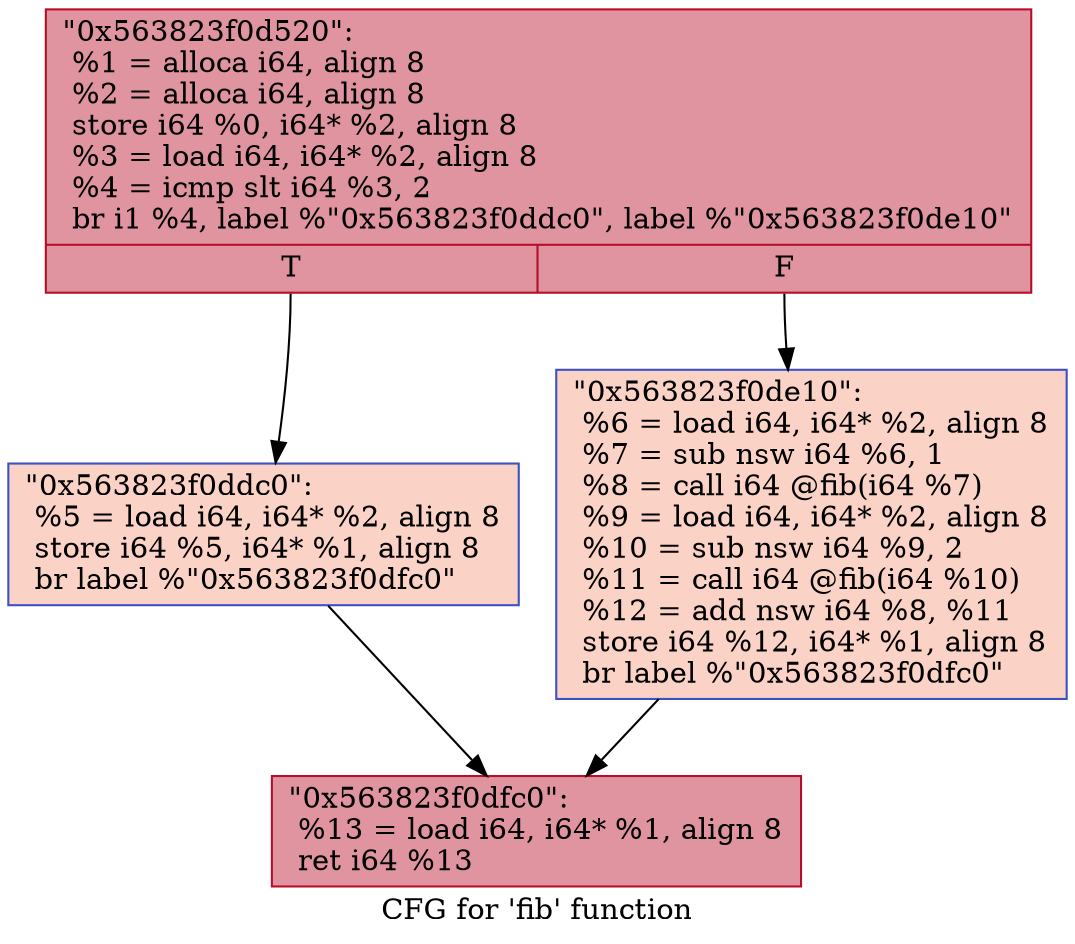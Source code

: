 digraph "CFG for 'fib' function" {
	label="CFG for 'fib' function";

	Node0x563823f0d520 [shape=record,color="#b70d28ff", style=filled, fillcolor="#b70d2870",label="{\"0x563823f0d520\":\l  %1 = alloca i64, align 8\l  %2 = alloca i64, align 8\l  store i64 %0, i64* %2, align 8\l  %3 = load i64, i64* %2, align 8\l  %4 = icmp slt i64 %3, 2\l  br i1 %4, label %\"0x563823f0ddc0\", label %\"0x563823f0de10\"\l|{<s0>T|<s1>F}}"];
	Node0x563823f0d520:s0 -> Node0x563823f0ddc0;
	Node0x563823f0d520:s1 -> Node0x563823f0de10;
	Node0x563823f0ddc0 [shape=record,color="#3d50c3ff", style=filled, fillcolor="#f59c7d70",label="{\"0x563823f0ddc0\":                                 \l  %5 = load i64, i64* %2, align 8\l  store i64 %5, i64* %1, align 8\l  br label %\"0x563823f0dfc0\"\l}"];
	Node0x563823f0ddc0 -> Node0x563823f0dfc0;
	Node0x563823f0de10 [shape=record,color="#3d50c3ff", style=filled, fillcolor="#f59c7d70",label="{\"0x563823f0de10\":                                 \l  %6 = load i64, i64* %2, align 8\l  %7 = sub nsw i64 %6, 1\l  %8 = call i64 @fib(i64 %7)\l  %9 = load i64, i64* %2, align 8\l  %10 = sub nsw i64 %9, 2\l  %11 = call i64 @fib(i64 %10)\l  %12 = add nsw i64 %8, %11\l  store i64 %12, i64* %1, align 8\l  br label %\"0x563823f0dfc0\"\l}"];
	Node0x563823f0de10 -> Node0x563823f0dfc0;
	Node0x563823f0dfc0 [shape=record,color="#b70d28ff", style=filled, fillcolor="#b70d2870",label="{\"0x563823f0dfc0\":                                 \l  %13 = load i64, i64* %1, align 8\l  ret i64 %13\l}"];
}
